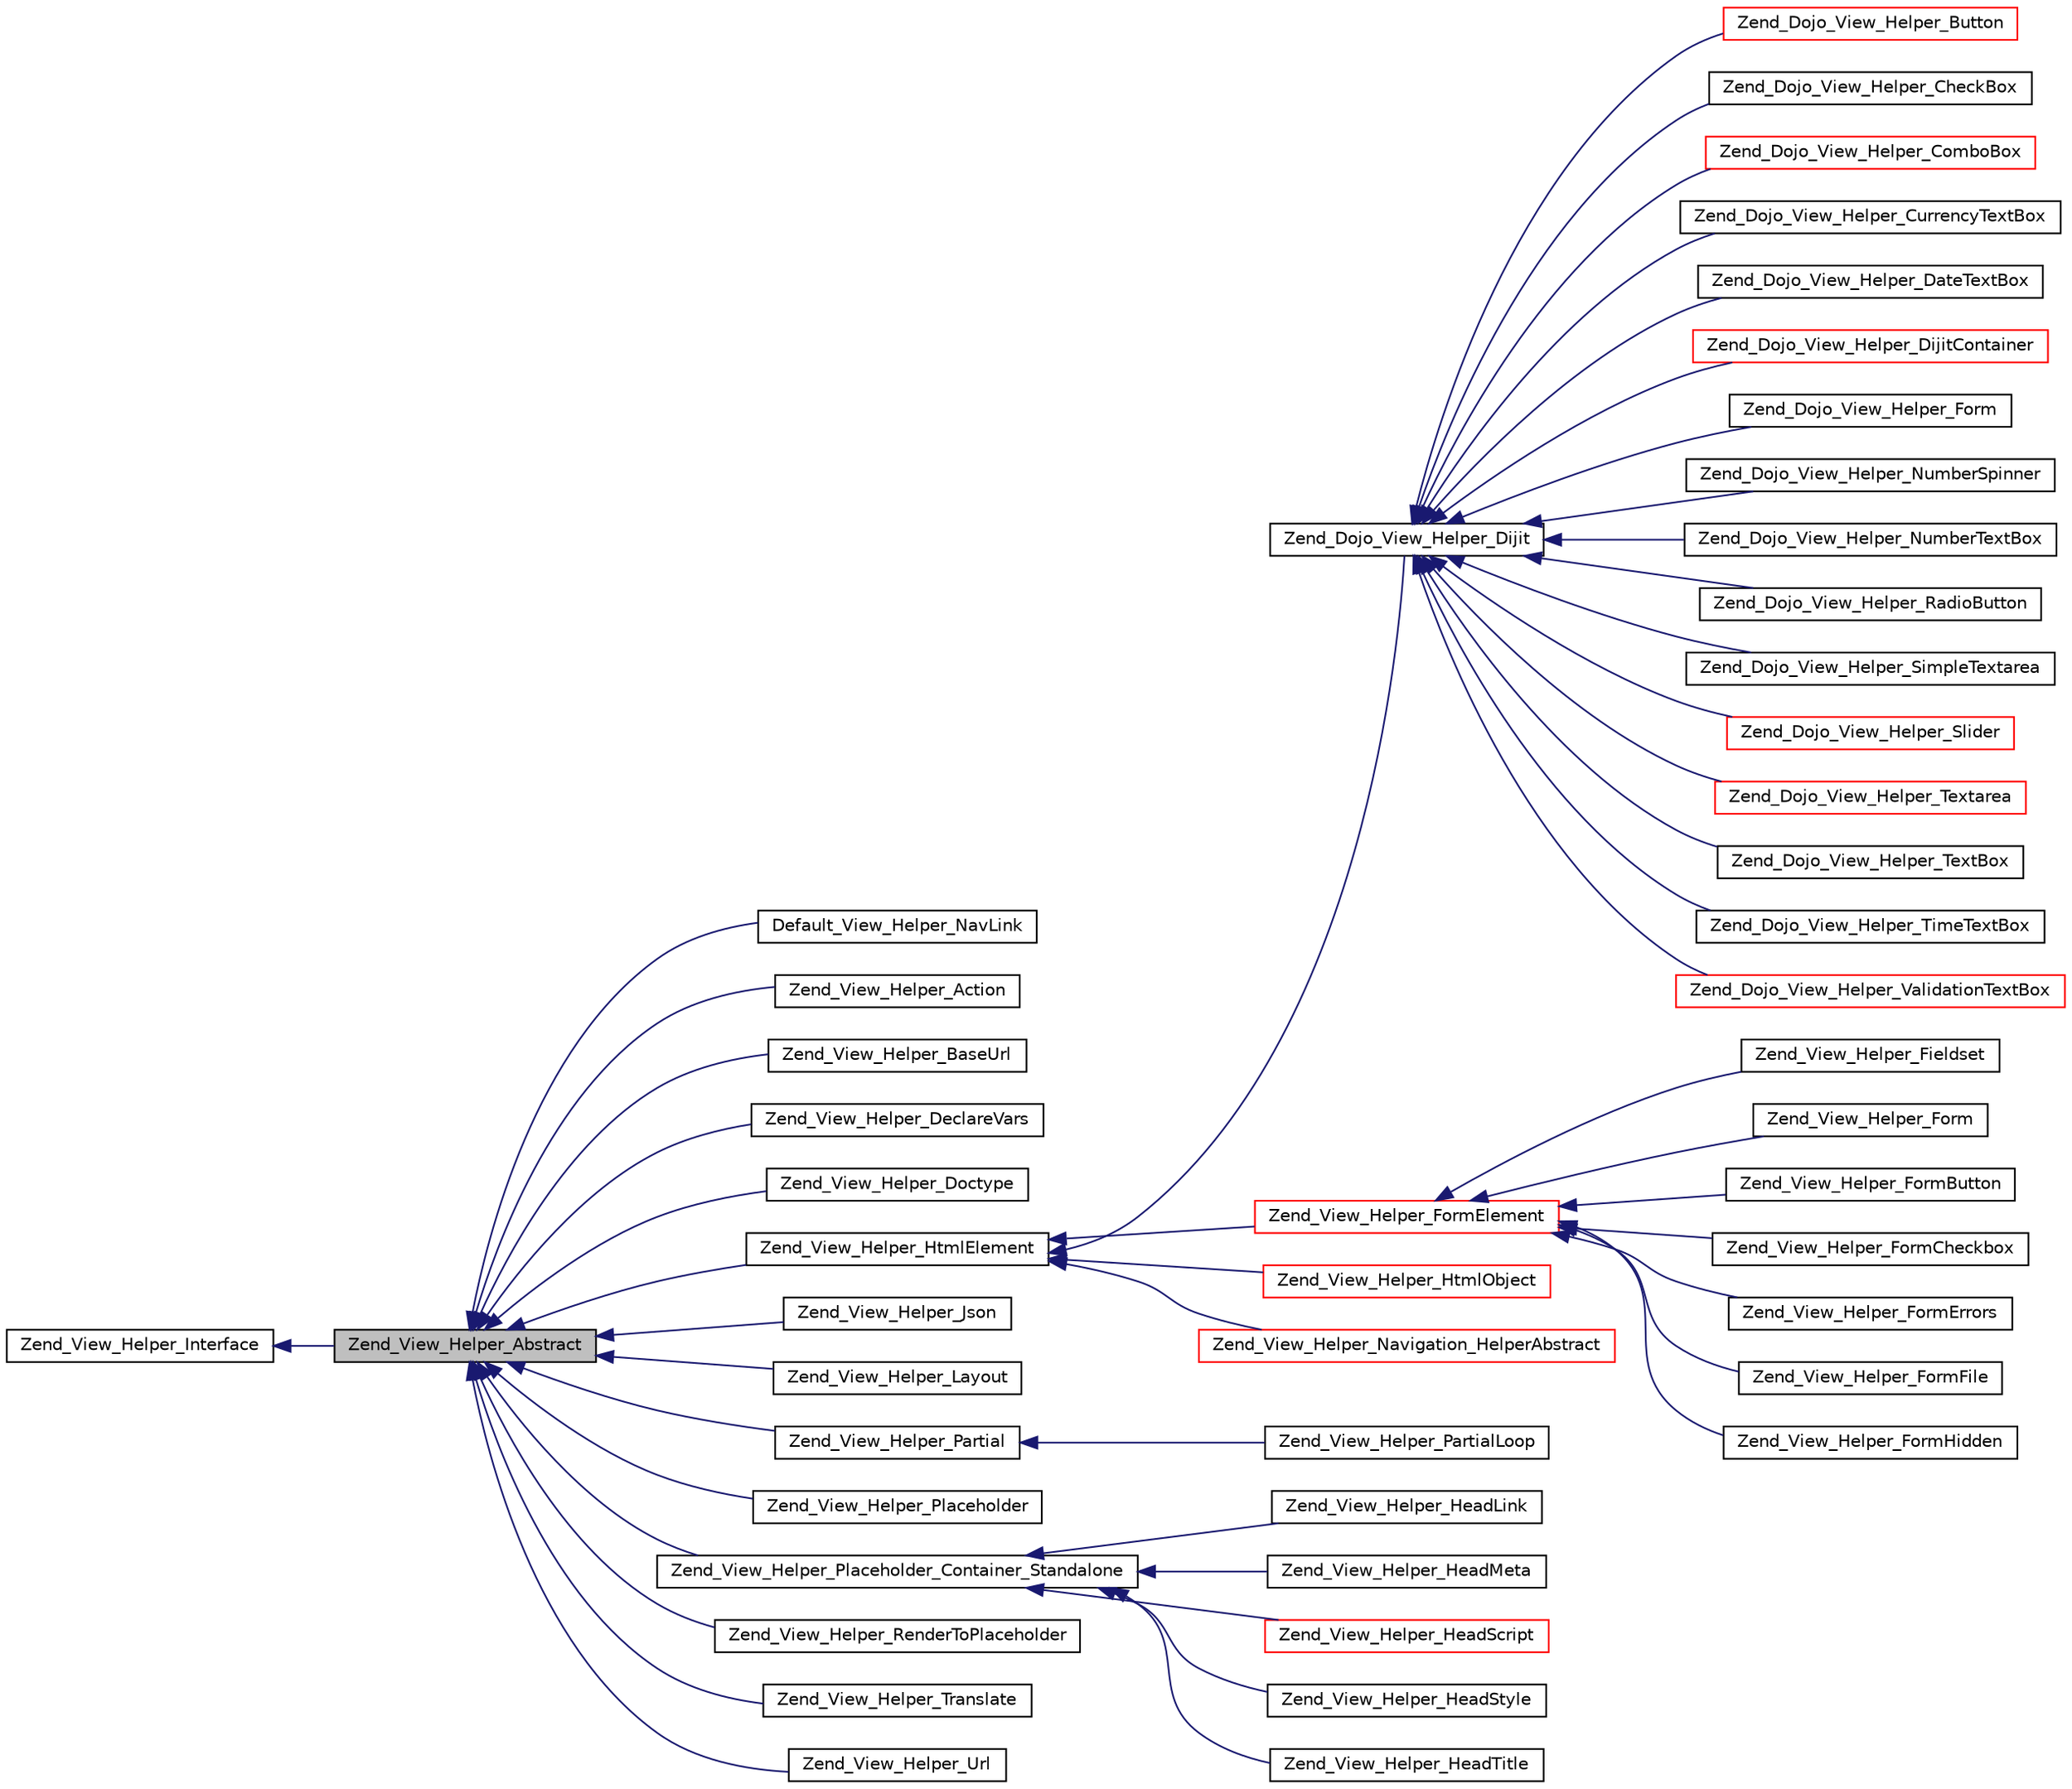 digraph G
{
  edge [fontname="Helvetica",fontsize="10",labelfontname="Helvetica",labelfontsize="10"];
  node [fontname="Helvetica",fontsize="10",shape=record];
  rankdir="LR";
  Node1 [label="Zend_View_Helper_Abstract",height=0.2,width=0.4,color="black", fillcolor="grey75", style="filled" fontcolor="black"];
  Node2 -> Node1 [dir="back",color="midnightblue",fontsize="10",style="solid",fontname="Helvetica"];
  Node2 [label="Zend_View_Helper_Interface",height=0.2,width=0.4,color="black", fillcolor="white", style="filled",URL="$interface_zend___view___helper___interface.html"];
  Node1 -> Node3 [dir="back",color="midnightblue",fontsize="10",style="solid",fontname="Helvetica"];
  Node3 [label="Default_View_Helper_NavLink",height=0.2,width=0.4,color="black", fillcolor="white", style="filled",URL="$class_default___view___helper___nav_link.html"];
  Node1 -> Node4 [dir="back",color="midnightblue",fontsize="10",style="solid",fontname="Helvetica"];
  Node4 [label="Zend_View_Helper_Action",height=0.2,width=0.4,color="black", fillcolor="white", style="filled",URL="$class_zend___view___helper___action.html"];
  Node1 -> Node5 [dir="back",color="midnightblue",fontsize="10",style="solid",fontname="Helvetica"];
  Node5 [label="Zend_View_Helper_BaseUrl",height=0.2,width=0.4,color="black", fillcolor="white", style="filled",URL="$class_zend___view___helper___base_url.html"];
  Node1 -> Node6 [dir="back",color="midnightblue",fontsize="10",style="solid",fontname="Helvetica"];
  Node6 [label="Zend_View_Helper_DeclareVars",height=0.2,width=0.4,color="black", fillcolor="white", style="filled",URL="$class_zend___view___helper___declare_vars.html"];
  Node1 -> Node7 [dir="back",color="midnightblue",fontsize="10",style="solid",fontname="Helvetica"];
  Node7 [label="Zend_View_Helper_Doctype",height=0.2,width=0.4,color="black", fillcolor="white", style="filled",URL="$class_zend___view___helper___doctype.html"];
  Node1 -> Node8 [dir="back",color="midnightblue",fontsize="10",style="solid",fontname="Helvetica"];
  Node8 [label="Zend_View_Helper_HtmlElement",height=0.2,width=0.4,color="black", fillcolor="white", style="filled",URL="$class_zend___view___helper___html_element.html"];
  Node8 -> Node9 [dir="back",color="midnightblue",fontsize="10",style="solid",fontname="Helvetica"];
  Node9 [label="Zend_Dojo_View_Helper_Dijit",height=0.2,width=0.4,color="black", fillcolor="white", style="filled",URL="$class_zend___dojo___view___helper___dijit.html"];
  Node9 -> Node10 [dir="back",color="midnightblue",fontsize="10",style="solid",fontname="Helvetica"];
  Node10 [label="Zend_Dojo_View_Helper_Button",height=0.2,width=0.4,color="red", fillcolor="white", style="filled",URL="$class_zend___dojo___view___helper___button.html"];
  Node9 -> Node11 [dir="back",color="midnightblue",fontsize="10",style="solid",fontname="Helvetica"];
  Node11 [label="Zend_Dojo_View_Helper_CheckBox",height=0.2,width=0.4,color="black", fillcolor="white", style="filled",URL="$class_zend___dojo___view___helper___check_box.html"];
  Node9 -> Node12 [dir="back",color="midnightblue",fontsize="10",style="solid",fontname="Helvetica"];
  Node12 [label="Zend_Dojo_View_Helper_ComboBox",height=0.2,width=0.4,color="red", fillcolor="white", style="filled",URL="$class_zend___dojo___view___helper___combo_box.html"];
  Node9 -> Node13 [dir="back",color="midnightblue",fontsize="10",style="solid",fontname="Helvetica"];
  Node13 [label="Zend_Dojo_View_Helper_CurrencyTextBox",height=0.2,width=0.4,color="black", fillcolor="white", style="filled",URL="$class_zend___dojo___view___helper___currency_text_box.html"];
  Node9 -> Node14 [dir="back",color="midnightblue",fontsize="10",style="solid",fontname="Helvetica"];
  Node14 [label="Zend_Dojo_View_Helper_DateTextBox",height=0.2,width=0.4,color="black", fillcolor="white", style="filled",URL="$class_zend___dojo___view___helper___date_text_box.html"];
  Node9 -> Node15 [dir="back",color="midnightblue",fontsize="10",style="solid",fontname="Helvetica"];
  Node15 [label="Zend_Dojo_View_Helper_DijitContainer",height=0.2,width=0.4,color="red", fillcolor="white", style="filled",URL="$class_zend___dojo___view___helper___dijit_container.html"];
  Node9 -> Node16 [dir="back",color="midnightblue",fontsize="10",style="solid",fontname="Helvetica"];
  Node16 [label="Zend_Dojo_View_Helper_Form",height=0.2,width=0.4,color="black", fillcolor="white", style="filled",URL="$class_zend___dojo___view___helper___form.html"];
  Node9 -> Node17 [dir="back",color="midnightblue",fontsize="10",style="solid",fontname="Helvetica"];
  Node17 [label="Zend_Dojo_View_Helper_NumberSpinner",height=0.2,width=0.4,color="black", fillcolor="white", style="filled",URL="$class_zend___dojo___view___helper___number_spinner.html"];
  Node9 -> Node18 [dir="back",color="midnightblue",fontsize="10",style="solid",fontname="Helvetica"];
  Node18 [label="Zend_Dojo_View_Helper_NumberTextBox",height=0.2,width=0.4,color="black", fillcolor="white", style="filled",URL="$class_zend___dojo___view___helper___number_text_box.html"];
  Node9 -> Node19 [dir="back",color="midnightblue",fontsize="10",style="solid",fontname="Helvetica"];
  Node19 [label="Zend_Dojo_View_Helper_RadioButton",height=0.2,width=0.4,color="black", fillcolor="white", style="filled",URL="$class_zend___dojo___view___helper___radio_button.html"];
  Node9 -> Node20 [dir="back",color="midnightblue",fontsize="10",style="solid",fontname="Helvetica"];
  Node20 [label="Zend_Dojo_View_Helper_SimpleTextarea",height=0.2,width=0.4,color="black", fillcolor="white", style="filled",URL="$class_zend___dojo___view___helper___simple_textarea.html"];
  Node9 -> Node21 [dir="back",color="midnightblue",fontsize="10",style="solid",fontname="Helvetica"];
  Node21 [label="Zend_Dojo_View_Helper_Slider",height=0.2,width=0.4,color="red", fillcolor="white", style="filled",URL="$class_zend___dojo___view___helper___slider.html"];
  Node9 -> Node22 [dir="back",color="midnightblue",fontsize="10",style="solid",fontname="Helvetica"];
  Node22 [label="Zend_Dojo_View_Helper_Textarea",height=0.2,width=0.4,color="red", fillcolor="white", style="filled",URL="$class_zend___dojo___view___helper___textarea.html"];
  Node9 -> Node23 [dir="back",color="midnightblue",fontsize="10",style="solid",fontname="Helvetica"];
  Node23 [label="Zend_Dojo_View_Helper_TextBox",height=0.2,width=0.4,color="black", fillcolor="white", style="filled",URL="$class_zend___dojo___view___helper___text_box.html"];
  Node9 -> Node24 [dir="back",color="midnightblue",fontsize="10",style="solid",fontname="Helvetica"];
  Node24 [label="Zend_Dojo_View_Helper_TimeTextBox",height=0.2,width=0.4,color="black", fillcolor="white", style="filled",URL="$class_zend___dojo___view___helper___time_text_box.html"];
  Node9 -> Node25 [dir="back",color="midnightblue",fontsize="10",style="solid",fontname="Helvetica"];
  Node25 [label="Zend_Dojo_View_Helper_ValidationTextBox",height=0.2,width=0.4,color="red", fillcolor="white", style="filled",URL="$class_zend___dojo___view___helper___validation_text_box.html"];
  Node8 -> Node26 [dir="back",color="midnightblue",fontsize="10",style="solid",fontname="Helvetica"];
  Node26 [label="Zend_View_Helper_FormElement",height=0.2,width=0.4,color="red", fillcolor="white", style="filled",URL="$class_zend___view___helper___form_element.html"];
  Node26 -> Node27 [dir="back",color="midnightblue",fontsize="10",style="solid",fontname="Helvetica"];
  Node27 [label="Zend_View_Helper_Fieldset",height=0.2,width=0.4,color="black", fillcolor="white", style="filled",URL="$class_zend___view___helper___fieldset.html"];
  Node26 -> Node28 [dir="back",color="midnightblue",fontsize="10",style="solid",fontname="Helvetica"];
  Node28 [label="Zend_View_Helper_Form",height=0.2,width=0.4,color="black", fillcolor="white", style="filled",URL="$class_zend___view___helper___form.html"];
  Node26 -> Node29 [dir="back",color="midnightblue",fontsize="10",style="solid",fontname="Helvetica"];
  Node29 [label="Zend_View_Helper_FormButton",height=0.2,width=0.4,color="black", fillcolor="white", style="filled",URL="$class_zend___view___helper___form_button.html"];
  Node26 -> Node30 [dir="back",color="midnightblue",fontsize="10",style="solid",fontname="Helvetica"];
  Node30 [label="Zend_View_Helper_FormCheckbox",height=0.2,width=0.4,color="black", fillcolor="white", style="filled",URL="$class_zend___view___helper___form_checkbox.html"];
  Node26 -> Node31 [dir="back",color="midnightblue",fontsize="10",style="solid",fontname="Helvetica"];
  Node31 [label="Zend_View_Helper_FormErrors",height=0.2,width=0.4,color="black", fillcolor="white", style="filled",URL="$class_zend___view___helper___form_errors.html"];
  Node26 -> Node32 [dir="back",color="midnightblue",fontsize="10",style="solid",fontname="Helvetica"];
  Node32 [label="Zend_View_Helper_FormFile",height=0.2,width=0.4,color="black", fillcolor="white", style="filled",URL="$class_zend___view___helper___form_file.html"];
  Node26 -> Node33 [dir="back",color="midnightblue",fontsize="10",style="solid",fontname="Helvetica"];
  Node33 [label="Zend_View_Helper_FormHidden",height=0.2,width=0.4,color="black", fillcolor="white", style="filled",URL="$class_zend___view___helper___form_hidden.html"];
  Node8 -> Node34 [dir="back",color="midnightblue",fontsize="10",style="solid",fontname="Helvetica"];
  Node34 [label="Zend_View_Helper_HtmlObject",height=0.2,width=0.4,color="red", fillcolor="white", style="filled",URL="$class_zend___view___helper___html_object.html"];
  Node8 -> Node35 [dir="back",color="midnightblue",fontsize="10",style="solid",fontname="Helvetica"];
  Node35 [label="Zend_View_Helper_Navigation_HelperAbstract",height=0.2,width=0.4,color="red", fillcolor="white", style="filled",URL="$class_zend___view___helper___navigation___helper_abstract.html"];
  Node1 -> Node36 [dir="back",color="midnightblue",fontsize="10",style="solid",fontname="Helvetica"];
  Node36 [label="Zend_View_Helper_Json",height=0.2,width=0.4,color="black", fillcolor="white", style="filled",URL="$class_zend___view___helper___json.html"];
  Node1 -> Node37 [dir="back",color="midnightblue",fontsize="10",style="solid",fontname="Helvetica"];
  Node37 [label="Zend_View_Helper_Layout",height=0.2,width=0.4,color="black", fillcolor="white", style="filled",URL="$class_zend___view___helper___layout.html"];
  Node1 -> Node38 [dir="back",color="midnightblue",fontsize="10",style="solid",fontname="Helvetica"];
  Node38 [label="Zend_View_Helper_Partial",height=0.2,width=0.4,color="black", fillcolor="white", style="filled",URL="$class_zend___view___helper___partial.html"];
  Node38 -> Node39 [dir="back",color="midnightblue",fontsize="10",style="solid",fontname="Helvetica"];
  Node39 [label="Zend_View_Helper_PartialLoop",height=0.2,width=0.4,color="black", fillcolor="white", style="filled",URL="$class_zend___view___helper___partial_loop.html"];
  Node1 -> Node40 [dir="back",color="midnightblue",fontsize="10",style="solid",fontname="Helvetica"];
  Node40 [label="Zend_View_Helper_Placeholder",height=0.2,width=0.4,color="black", fillcolor="white", style="filled",URL="$class_zend___view___helper___placeholder.html"];
  Node1 -> Node41 [dir="back",color="midnightblue",fontsize="10",style="solid",fontname="Helvetica"];
  Node41 [label="Zend_View_Helper_Placeholder_Container_Standalone",height=0.2,width=0.4,color="black", fillcolor="white", style="filled",URL="$class_zend___view___helper___placeholder___container___standalone.html"];
  Node41 -> Node42 [dir="back",color="midnightblue",fontsize="10",style="solid",fontname="Helvetica"];
  Node42 [label="Zend_View_Helper_HeadLink",height=0.2,width=0.4,color="black", fillcolor="white", style="filled",URL="$class_zend___view___helper___head_link.html"];
  Node41 -> Node43 [dir="back",color="midnightblue",fontsize="10",style="solid",fontname="Helvetica"];
  Node43 [label="Zend_View_Helper_HeadMeta",height=0.2,width=0.4,color="black", fillcolor="white", style="filled",URL="$class_zend___view___helper___head_meta.html"];
  Node41 -> Node44 [dir="back",color="midnightblue",fontsize="10",style="solid",fontname="Helvetica"];
  Node44 [label="Zend_View_Helper_HeadScript",height=0.2,width=0.4,color="red", fillcolor="white", style="filled",URL="$class_zend___view___helper___head_script.html"];
  Node41 -> Node45 [dir="back",color="midnightblue",fontsize="10",style="solid",fontname="Helvetica"];
  Node45 [label="Zend_View_Helper_HeadStyle",height=0.2,width=0.4,color="black", fillcolor="white", style="filled",URL="$class_zend___view___helper___head_style.html"];
  Node41 -> Node46 [dir="back",color="midnightblue",fontsize="10",style="solid",fontname="Helvetica"];
  Node46 [label="Zend_View_Helper_HeadTitle",height=0.2,width=0.4,color="black", fillcolor="white", style="filled",URL="$class_zend___view___helper___head_title.html"];
  Node1 -> Node47 [dir="back",color="midnightblue",fontsize="10",style="solid",fontname="Helvetica"];
  Node47 [label="Zend_View_Helper_RenderToPlaceholder",height=0.2,width=0.4,color="black", fillcolor="white", style="filled",URL="$class_zend___view___helper___render_to_placeholder.html"];
  Node1 -> Node48 [dir="back",color="midnightblue",fontsize="10",style="solid",fontname="Helvetica"];
  Node48 [label="Zend_View_Helper_Translate",height=0.2,width=0.4,color="black", fillcolor="white", style="filled",URL="$class_zend___view___helper___translate.html"];
  Node1 -> Node49 [dir="back",color="midnightblue",fontsize="10",style="solid",fontname="Helvetica"];
  Node49 [label="Zend_View_Helper_Url",height=0.2,width=0.4,color="black", fillcolor="white", style="filled",URL="$class_zend___view___helper___url.html"];
}
